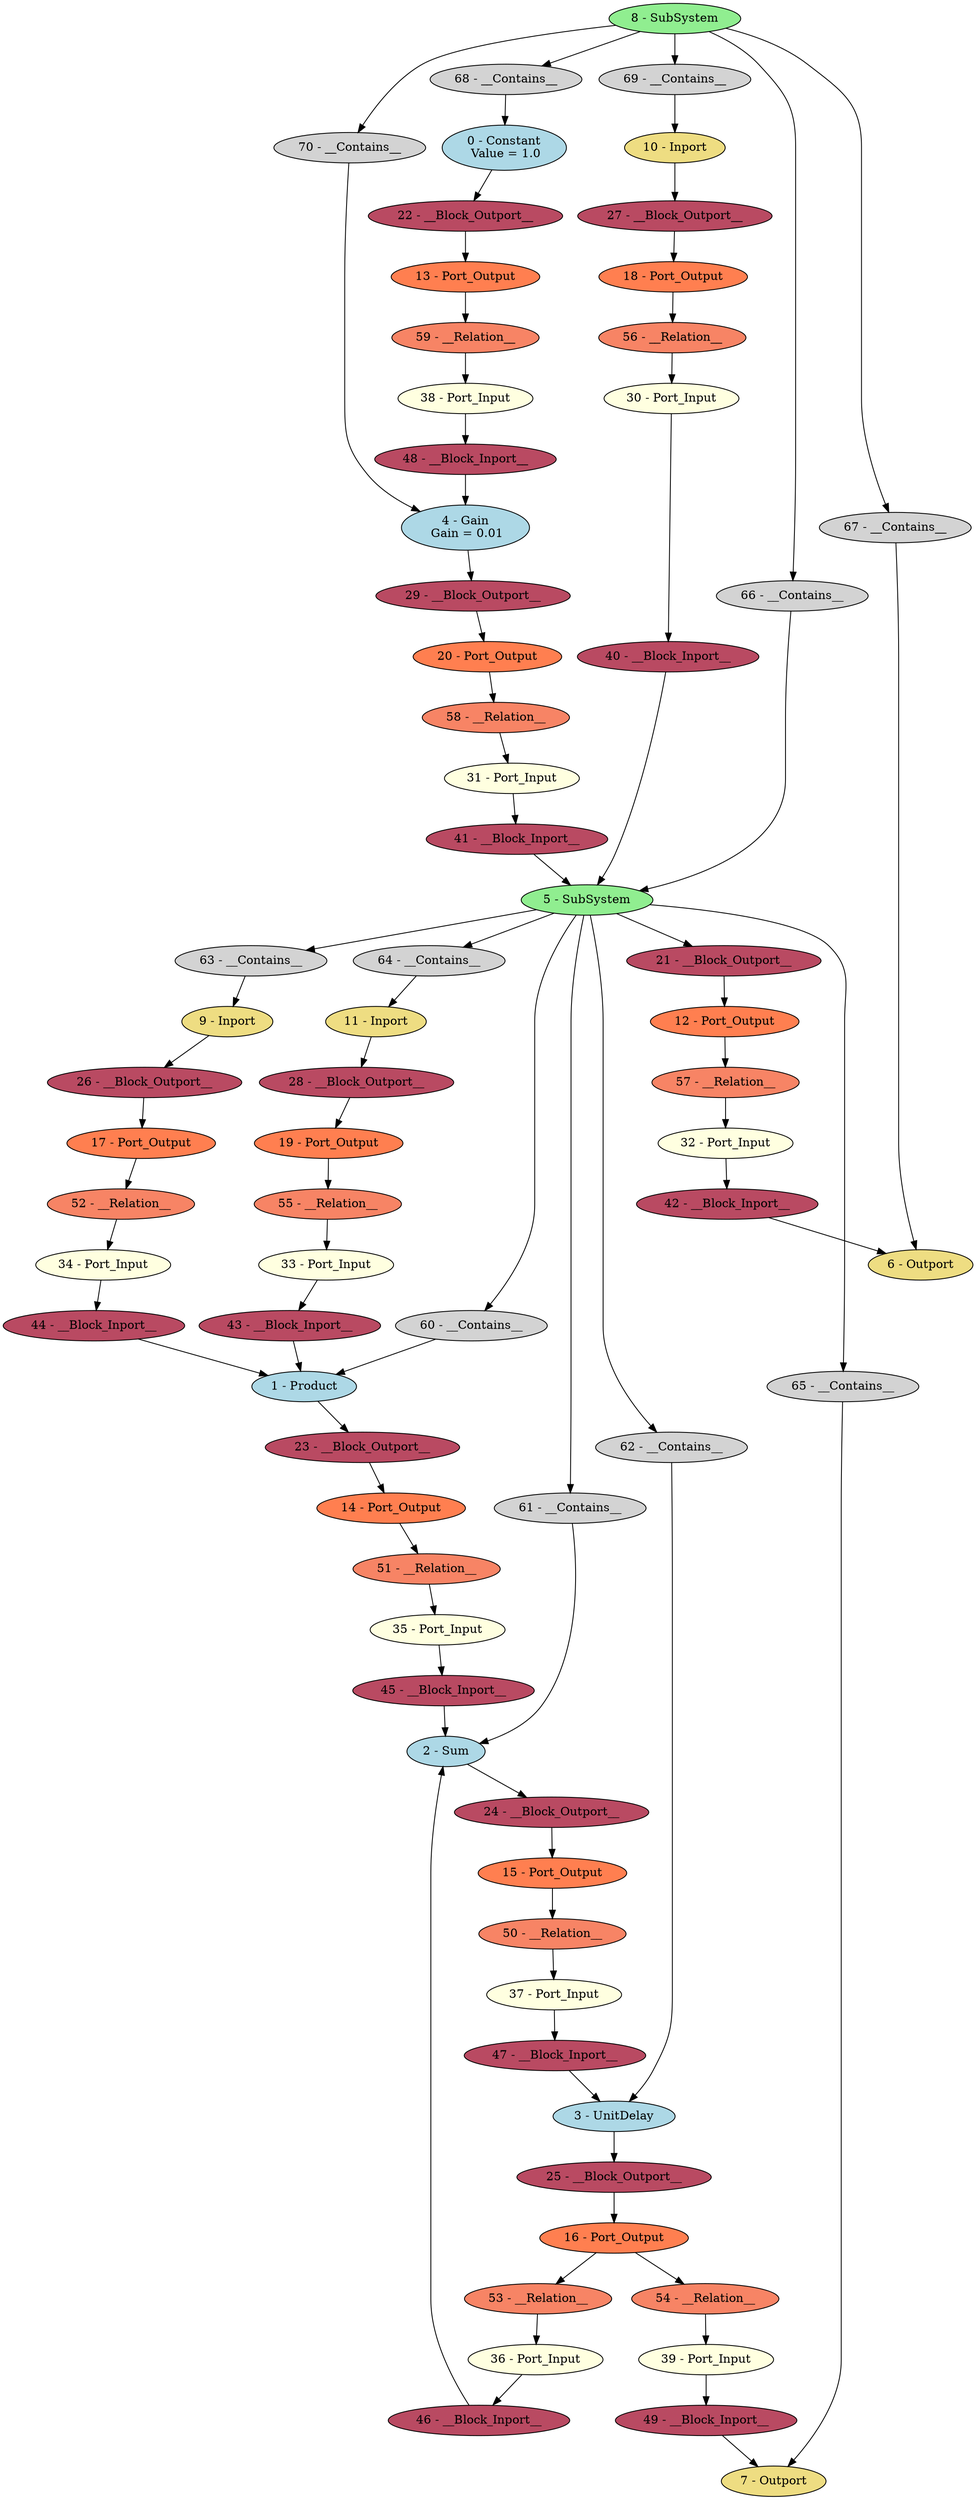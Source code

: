 digraph HConstfolding_hier {
"0 - Constant\n Value = 1.0" [style=filled, fillcolor=lightblue];
"1 - Product" [style=filled, fillcolor=lightblue];
"2 - Sum" [style=filled, fillcolor=lightblue];
"3 - UnitDelay" [style=filled, fillcolor=lightblue];
"4 - Gain\n Gain = 0.01" [style=filled, fillcolor=lightblue];
"5 - SubSystem" [style=filled, fillcolor=lightgreen];
"6 - Outport" [style=filled, fillcolor=lightgoldenrod];
"7 - Outport" [style=filled, fillcolor=lightgoldenrod];
"8 - SubSystem" [style=filled, fillcolor=lightgreen];
"9 - Inport" [style=filled, fillcolor=lightgoldenrod];
"10 - Inport" [style=filled, fillcolor=lightgoldenrod];
"11 - Inport" [style=filled, fillcolor=lightgoldenrod];
"12 - Port_Output" [style=filled, fillcolor=coral];
"13 - Port_Output" [style=filled, fillcolor=coral];
"14 - Port_Output" [style=filled, fillcolor=coral];
"15 - Port_Output" [style=filled, fillcolor=coral];
"16 - Port_Output" [style=filled, fillcolor=coral];
"17 - Port_Output" [style=filled, fillcolor=coral];
"18 - Port_Output" [style=filled, fillcolor=coral];
"19 - Port_Output" [style=filled, fillcolor=coral];
"20 - Port_Output" [style=filled, fillcolor=coral];
"21 - __Block_Outport__" [style=filled, fillcolor="#b94a62"];
"22 - __Block_Outport__" [style=filled, fillcolor="#b94a62"];
"23 - __Block_Outport__" [style=filled, fillcolor="#b94a62"];
"24 - __Block_Outport__" [style=filled, fillcolor="#b94a62"];
"25 - __Block_Outport__" [style=filled, fillcolor="#b94a62"];
"26 - __Block_Outport__" [style=filled, fillcolor="#b94a62"];
"27 - __Block_Outport__" [style=filled, fillcolor="#b94a62"];
"28 - __Block_Outport__" [style=filled, fillcolor="#b94a62"];
"29 - __Block_Outport__" [style=filled, fillcolor="#b94a62"];
"30 - Port_Input" [style=filled, fillcolor=lightyellow];
"31 - Port_Input" [style=filled, fillcolor=lightyellow];
"32 - Port_Input" [style=filled, fillcolor=lightyellow];
"33 - Port_Input" [style=filled, fillcolor=lightyellow];
"34 - Port_Input" [style=filled, fillcolor=lightyellow];
"35 - Port_Input" [style=filled, fillcolor=lightyellow];
"36 - Port_Input" [style=filled, fillcolor=lightyellow];
"37 - Port_Input" [style=filled, fillcolor=lightyellow];
"38 - Port_Input" [style=filled, fillcolor=lightyellow];
"39 - Port_Input" [style=filled, fillcolor=lightyellow];
"40 - __Block_Inport__" [style=filled, fillcolor="#b94a62"];
"41 - __Block_Inport__" [style=filled, fillcolor="#b94a62"];
"42 - __Block_Inport__" [style=filled, fillcolor="#b94a62"];
"43 - __Block_Inport__" [style=filled, fillcolor="#b94a62"];
"44 - __Block_Inport__" [style=filled, fillcolor="#b94a62"];
"45 - __Block_Inport__" [style=filled, fillcolor="#b94a62"];
"46 - __Block_Inport__" [style=filled, fillcolor="#b94a62"];
"47 - __Block_Inport__" [style=filled, fillcolor="#b94a62"];
"48 - __Block_Inport__" [style=filled, fillcolor="#b94a62"];
"49 - __Block_Inport__" [style=filled, fillcolor="#b94a62"];
"50 - __Relation__" [style=filled, fillcolor="#f78465"];
"51 - __Relation__" [style=filled, fillcolor="#f78465"];
"52 - __Relation__" [style=filled, fillcolor="#f78465"];
"53 - __Relation__" [style=filled, fillcolor="#f78465"];
"54 - __Relation__" [style=filled, fillcolor="#f78465"];
"55 - __Relation__" [style=filled, fillcolor="#f78465"];
"56 - __Relation__" [style=filled, fillcolor="#f78465"];
"57 - __Relation__" [style=filled, fillcolor="#f78465"];
"58 - __Relation__" [style=filled, fillcolor="#f78465"];
"59 - __Relation__" [style=filled, fillcolor="#f78465"];
"60 - __Contains__" [style=filled, fillcolor=lightgray];
"61 - __Contains__" [style=filled, fillcolor=lightgray];
"62 - __Contains__" [style=filled, fillcolor=lightgray];
"63 - __Contains__" [style=filled, fillcolor=lightgray];
"64 - __Contains__" [style=filled, fillcolor=lightgray];
"65 - __Contains__" [style=filled, fillcolor=lightgray];
"66 - __Contains__" [style=filled, fillcolor=lightgray];
"67 - __Contains__" [style=filled, fillcolor=lightgray];
"68 - __Contains__" [style=filled, fillcolor=lightgray];
"69 - __Contains__" [style=filled, fillcolor=lightgray];
"70 - __Contains__" [style=filled, fillcolor=lightgray];
"5 - SubSystem" -> "21 - __Block_Outport__";
"21 - __Block_Outport__" -> "12 - Port_Output";
"0 - Constant\n Value = 1.0" -> "22 - __Block_Outport__";
"22 - __Block_Outport__" -> "13 - Port_Output";
"1 - Product" -> "23 - __Block_Outport__";
"23 - __Block_Outport__" -> "14 - Port_Output";
"2 - Sum" -> "24 - __Block_Outport__";
"24 - __Block_Outport__" -> "15 - Port_Output";
"3 - UnitDelay" -> "25 - __Block_Outport__";
"25 - __Block_Outport__" -> "16 - Port_Output";
"9 - Inport" -> "26 - __Block_Outport__";
"26 - __Block_Outport__" -> "17 - Port_Output";
"10 - Inport" -> "27 - __Block_Outport__";
"27 - __Block_Outport__" -> "18 - Port_Output";
"11 - Inport" -> "28 - __Block_Outport__";
"28 - __Block_Outport__" -> "19 - Port_Output";
"4 - Gain\n Gain = 0.01" -> "29 - __Block_Outport__";
"29 - __Block_Outport__" -> "20 - Port_Output";
"5 - SubSystem" -> "60 - __Contains__";
"60 - __Contains__" -> "1 - Product";
"5 - SubSystem" -> "61 - __Contains__";
"61 - __Contains__" -> "2 - Sum";
"5 - SubSystem" -> "62 - __Contains__";
"62 - __Contains__" -> "3 - UnitDelay";
"5 - SubSystem" -> "63 - __Contains__";
"63 - __Contains__" -> "9 - Inport";
"5 - SubSystem" -> "64 - __Contains__";
"64 - __Contains__" -> "11 - Inport";
"5 - SubSystem" -> "65 - __Contains__";
"65 - __Contains__" -> "7 - Outport";
"8 - SubSystem" -> "66 - __Contains__";
"66 - __Contains__" -> "5 - SubSystem";
"8 - SubSystem" -> "67 - __Contains__";
"67 - __Contains__" -> "6 - Outport";
"8 - SubSystem" -> "68 - __Contains__";
"68 - __Contains__" -> "0 - Constant\n Value = 1.0";
"8 - SubSystem" -> "69 - __Contains__";
"69 - __Contains__" -> "10 - Inport";
"8 - SubSystem" -> "70 - __Contains__";
"70 - __Contains__" -> "4 - Gain\n Gain = 0.01";
"15 - Port_Output" -> "50 - __Relation__";
"50 - __Relation__" -> "37 - Port_Input";
"14 - Port_Output" -> "51 - __Relation__";
"51 - __Relation__" -> "35 - Port_Input";
"17 - Port_Output" -> "52 - __Relation__";
"52 - __Relation__" -> "34 - Port_Input";
"16 - Port_Output" -> "53 - __Relation__";
"53 - __Relation__" -> "36 - Port_Input";
"16 - Port_Output" -> "54 - __Relation__";
"54 - __Relation__" -> "39 - Port_Input";
"19 - Port_Output" -> "55 - __Relation__";
"55 - __Relation__" -> "33 - Port_Input";
"18 - Port_Output" -> "56 - __Relation__";
"56 - __Relation__" -> "30 - Port_Input";
"12 - Port_Output" -> "57 - __Relation__";
"57 - __Relation__" -> "32 - Port_Input";
"20 - Port_Output" -> "58 - __Relation__";
"58 - __Relation__" -> "31 - Port_Input";
"13 - Port_Output" -> "59 - __Relation__";
"59 - __Relation__" -> "38 - Port_Input";
"40 - __Block_Inport__" -> "5 - SubSystem";
"30 - Port_Input" -> "40 - __Block_Inport__";
"41 - __Block_Inport__" -> "5 - SubSystem";
"31 - Port_Input" -> "41 - __Block_Inport__";
"42 - __Block_Inport__" -> "6 - Outport";
"32 - Port_Input" -> "42 - __Block_Inport__";
"43 - __Block_Inport__" -> "1 - Product";
"33 - Port_Input" -> "43 - __Block_Inport__";
"44 - __Block_Inport__" -> "1 - Product";
"34 - Port_Input" -> "44 - __Block_Inport__";
"45 - __Block_Inport__" -> "2 - Sum";
"35 - Port_Input" -> "45 - __Block_Inport__";
"46 - __Block_Inport__" -> "2 - Sum";
"36 - Port_Input" -> "46 - __Block_Inport__";
"47 - __Block_Inport__" -> "3 - UnitDelay";
"37 - Port_Input" -> "47 - __Block_Inport__";
"48 - __Block_Inport__" -> "4 - Gain\n Gain = 0.01";
"38 - Port_Input" -> "48 - __Block_Inport__";
"49 - __Block_Inport__" -> "7 - Outport";
"39 - Port_Input" -> "49 - __Block_Inport__";
}
